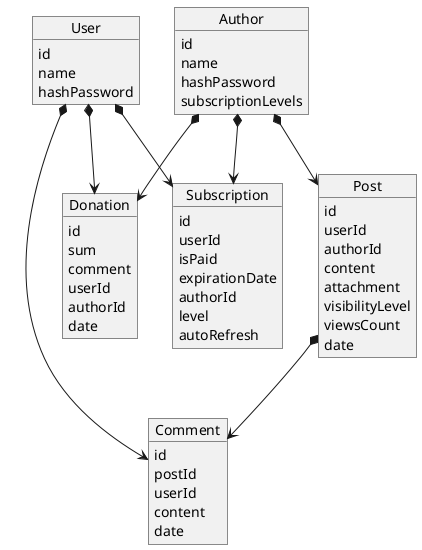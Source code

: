 @startuml
object "Author" as a {
    {field} id
    {field} name
    {field} hashPassword
    {field} subscriptionLevels
}

object "User" as u {
    {field} id
    {field} name
    {field} hashPassword
}

object "Donation" as d {
    {field} id
    {field} sum
    {field} comment
    {field} userId
    {field} authorId
    {field} date
}

object "Subscription" as s {
    {field} id
    {field} userId
    {field} isPaid
    {field} expirationDate
    {field} authorId
    {field} level
    {field} autoRefresh
}

object "Comment" as c {
    {field} id
    {field} postId
    {field} userId
    {field} content
    {field} date
}

object "Post" as p {
    {field} id
    {field} userId
    {field} authorId
    {field} content
    {field} attachment
    {field} visibilityLevel
    {field} viewsCount
    {field} date
}

a *--> d
a *--> p
a *--> s
p *--> c
u *--> c
u *--> s
u *--> d


@enduml